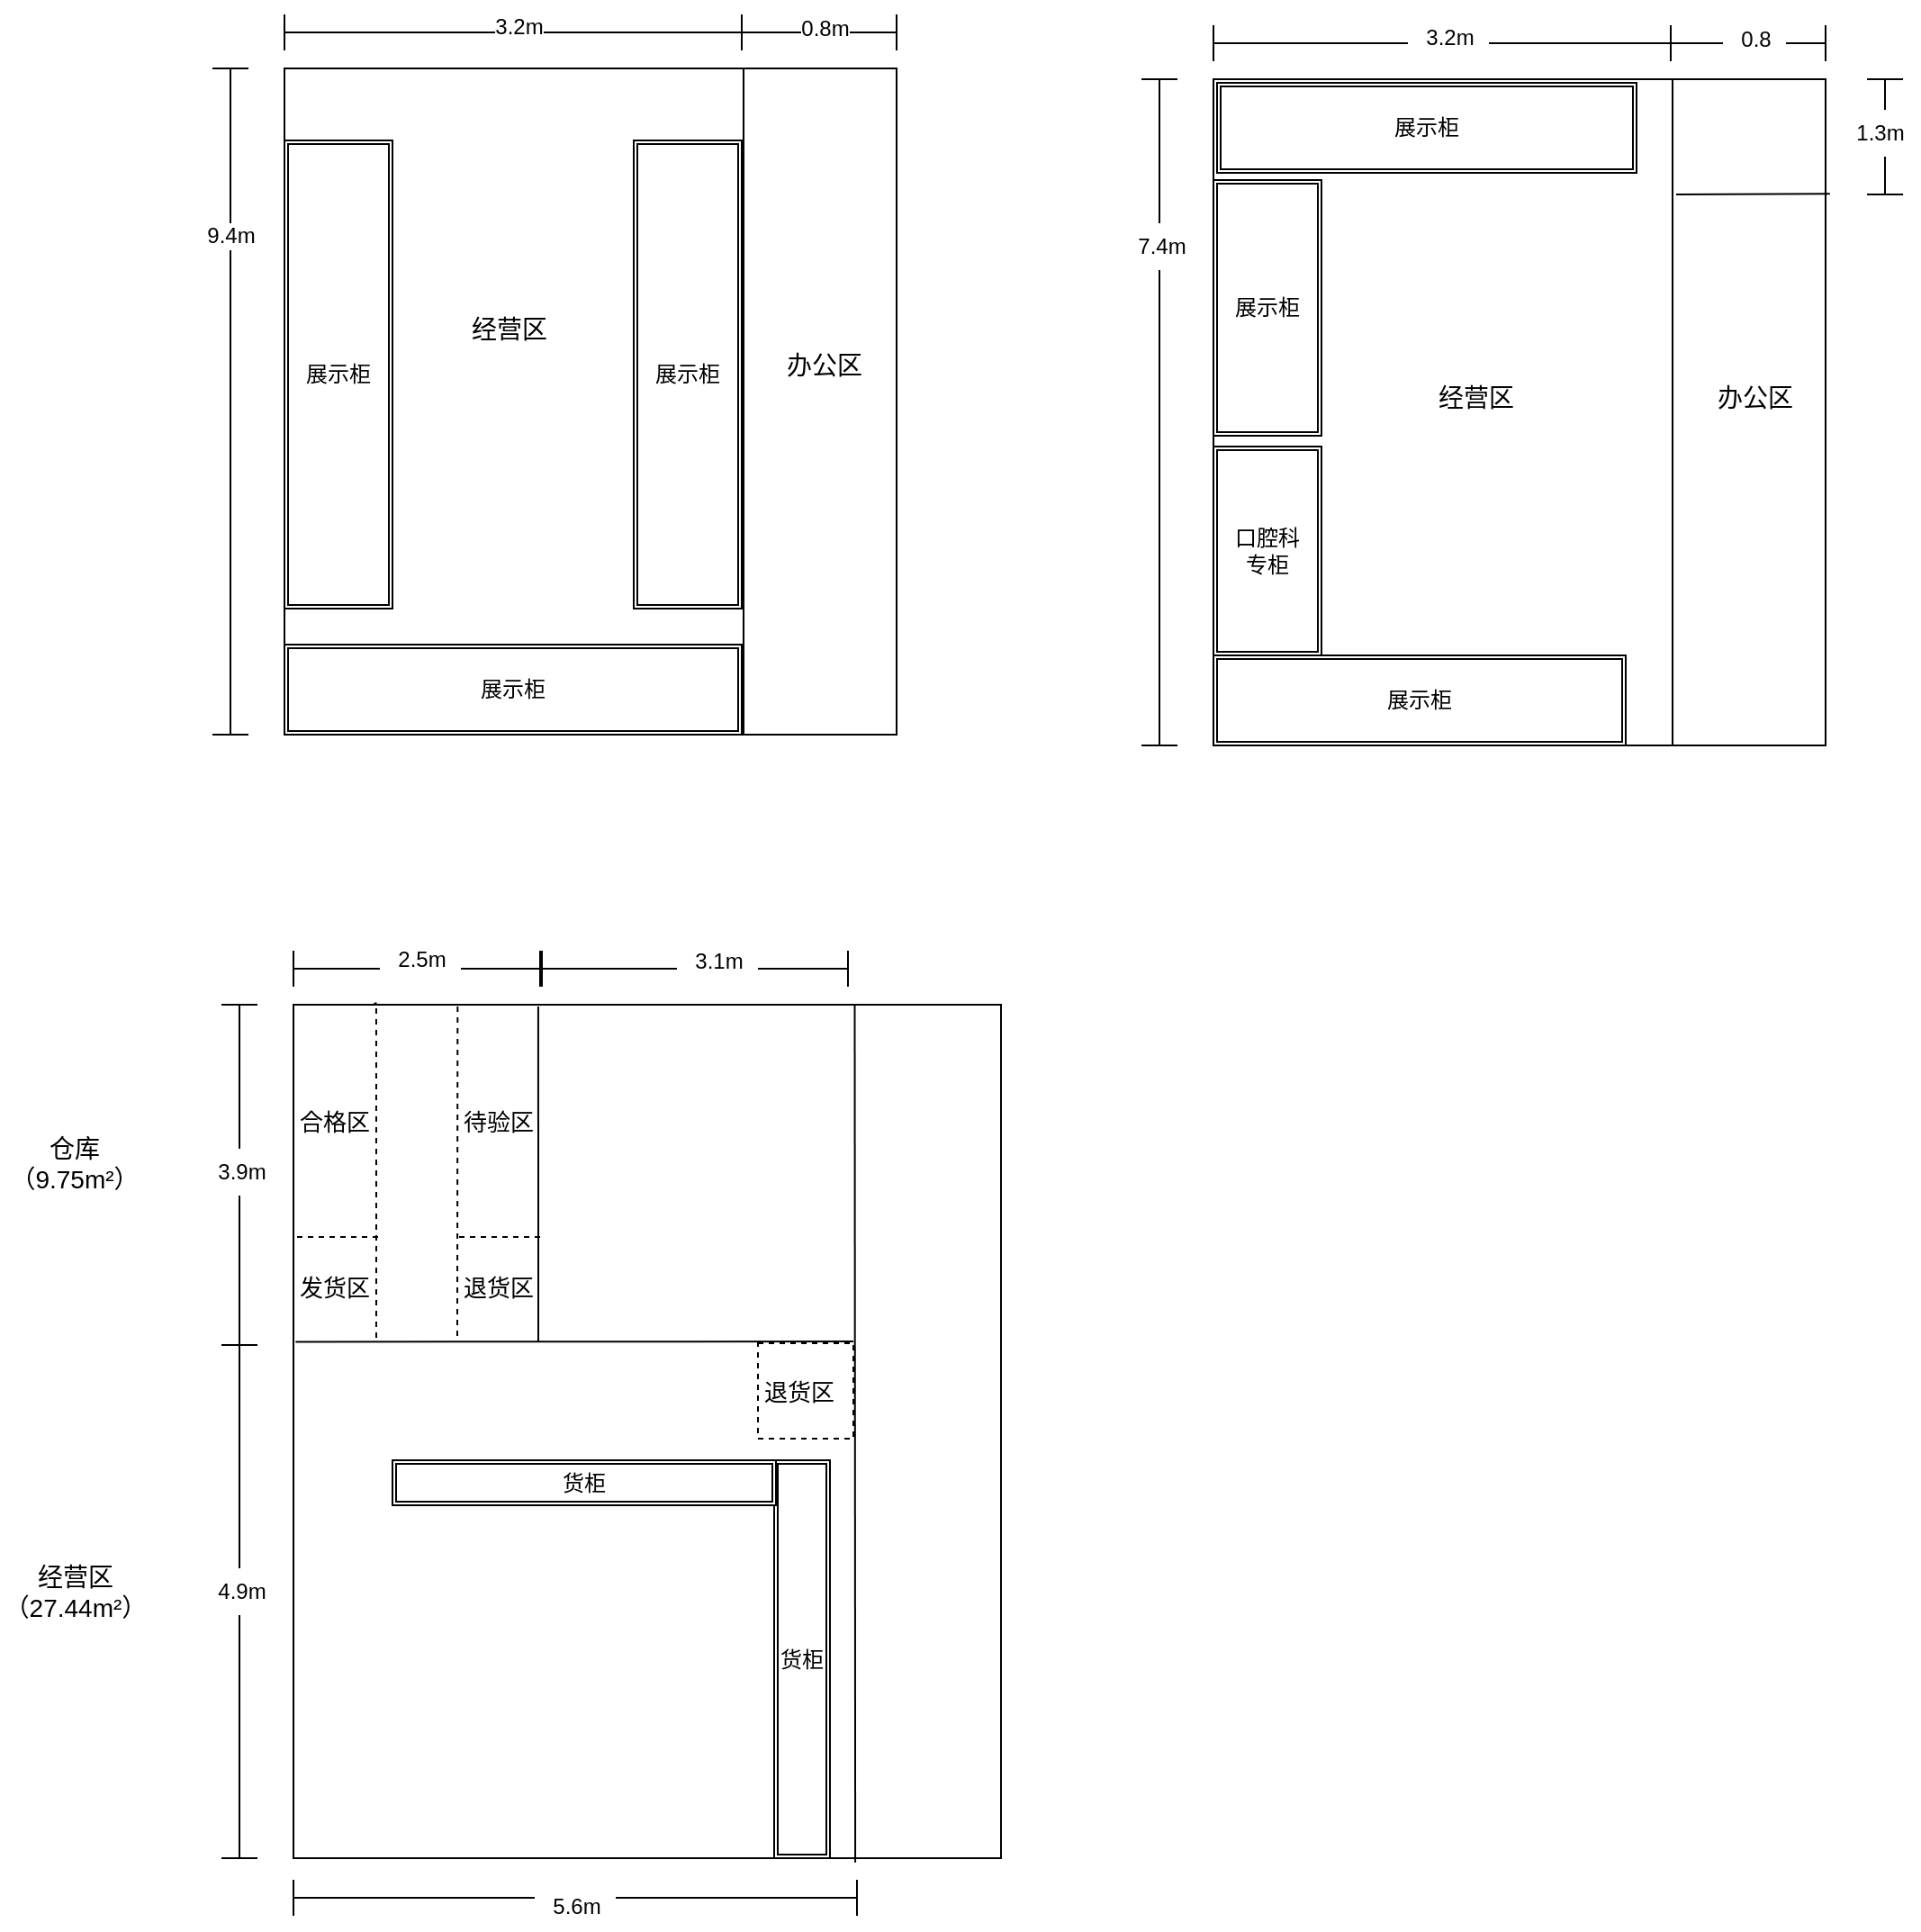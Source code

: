<mxfile version="24.2.1" type="github">
  <diagram name="第 1 页" id="Z-B9GPo6lg7uLuRhSohc">
    <mxGraphModel dx="954" dy="541" grid="0" gridSize="10" guides="1" tooltips="1" connect="1" arrows="1" fold="1" page="0" pageScale="1" pageWidth="827" pageHeight="1169" math="0" shadow="0">
      <root>
        <mxCell id="0" />
        <mxCell id="1" parent="0" />
        <mxCell id="mRxpKOq9cnGKZ9Mrb7sG-1" value="" style="rounded=0;whiteSpace=wrap;html=1;" parent="1" vertex="1">
          <mxGeometry x="200" y="90" width="340" height="370" as="geometry" />
        </mxCell>
        <mxCell id="mRxpKOq9cnGKZ9Mrb7sG-3" value="办公区" style="text;html=1;align=center;verticalAlign=middle;whiteSpace=wrap;rounded=0;fontSize=14;" parent="1" vertex="1">
          <mxGeometry x="470" y="240" width="60" height="30" as="geometry" />
        </mxCell>
        <mxCell id="mRxpKOq9cnGKZ9Mrb7sG-4" value="经营区" style="text;html=1;align=center;verticalAlign=middle;whiteSpace=wrap;rounded=0;fontSize=14;" parent="1" vertex="1">
          <mxGeometry x="295" y="220" width="60" height="30" as="geometry" />
        </mxCell>
        <mxCell id="mRxpKOq9cnGKZ9Mrb7sG-5" value="" style="shape=crossbar;whiteSpace=wrap;html=1;rounded=1;direction=south;" parent="1" vertex="1">
          <mxGeometry x="160" y="90" width="20" height="370" as="geometry" />
        </mxCell>
        <mxCell id="mRxpKOq9cnGKZ9Mrb7sG-7" value="9.4m" style="text;html=1;align=center;verticalAlign=middle;resizable=0;points=[];autosize=1;strokeColor=none;fillColor=none;labelBackgroundColor=default;" parent="1" vertex="1">
          <mxGeometry x="145" y="168" width="50" height="30" as="geometry" />
        </mxCell>
        <mxCell id="mRxpKOq9cnGKZ9Mrb7sG-10" value="" style="shape=crossbar;whiteSpace=wrap;html=1;rounded=1;" parent="1" vertex="1">
          <mxGeometry x="200" y="60" width="254" height="20" as="geometry" />
        </mxCell>
        <mxCell id="mRxpKOq9cnGKZ9Mrb7sG-11" value="3.2m" style="text;html=1;align=center;verticalAlign=middle;resizable=0;points=[];autosize=1;strokeColor=none;fillColor=none;labelBackgroundColor=default;" parent="1" vertex="1">
          <mxGeometry x="305" y="52" width="50" height="30" as="geometry" />
        </mxCell>
        <mxCell id="mRxpKOq9cnGKZ9Mrb7sG-12" value="" style="endArrow=none;html=1;rounded=0;" parent="1" source="mRxpKOq9cnGKZ9Mrb7sG-1" edge="1">
          <mxGeometry width="50" height="50" relative="1" as="geometry">
            <mxPoint x="400" y="140" as="sourcePoint" />
            <mxPoint x="450" y="90" as="targetPoint" />
          </mxGeometry>
        </mxCell>
        <mxCell id="mRxpKOq9cnGKZ9Mrb7sG-13" value="" style="endArrow=none;html=1;rounded=0;" parent="1" source="mRxpKOq9cnGKZ9Mrb7sG-1" edge="1">
          <mxGeometry width="50" height="50" relative="1" as="geometry">
            <mxPoint x="400" y="140" as="sourcePoint" />
            <mxPoint x="450" y="90" as="targetPoint" />
          </mxGeometry>
        </mxCell>
        <mxCell id="mRxpKOq9cnGKZ9Mrb7sG-14" value="" style="endArrow=none;html=1;rounded=0;" parent="1" target="mRxpKOq9cnGKZ9Mrb7sG-1" edge="1">
          <mxGeometry width="50" height="50" relative="1" as="geometry">
            <mxPoint x="450" y="460" as="sourcePoint" />
            <mxPoint x="500" y="410" as="targetPoint" />
          </mxGeometry>
        </mxCell>
        <mxCell id="mRxpKOq9cnGKZ9Mrb7sG-15" value="" style="endArrow=none;html=1;rounded=0;exitX=0.75;exitY=0;exitDx=0;exitDy=0;entryX=0.75;entryY=1;entryDx=0;entryDy=0;" parent="1" source="mRxpKOq9cnGKZ9Mrb7sG-1" target="mRxpKOq9cnGKZ9Mrb7sG-1" edge="1">
          <mxGeometry width="50" height="50" relative="1" as="geometry">
            <mxPoint x="390" y="290" as="sourcePoint" />
            <mxPoint x="440" y="240" as="targetPoint" />
          </mxGeometry>
        </mxCell>
        <mxCell id="mRxpKOq9cnGKZ9Mrb7sG-16" value="" style="shape=crossbar;whiteSpace=wrap;html=1;rounded=1;" parent="1" vertex="1">
          <mxGeometry x="454" y="60" width="86" height="20" as="geometry" />
        </mxCell>
        <mxCell id="mRxpKOq9cnGKZ9Mrb7sG-17" value="0.8m" style="text;html=1;align=center;verticalAlign=middle;resizable=0;points=[];autosize=1;strokeColor=none;fillColor=none;labelBackgroundColor=default;" parent="1" vertex="1">
          <mxGeometry x="475" y="53" width="50" height="30" as="geometry" />
        </mxCell>
        <mxCell id="mRxpKOq9cnGKZ9Mrb7sG-18" value="展示柜" style="shape=ext;double=1;rounded=0;whiteSpace=wrap;html=1;" parent="1" vertex="1">
          <mxGeometry x="200" y="130" width="60" height="260" as="geometry" />
        </mxCell>
        <mxCell id="mRxpKOq9cnGKZ9Mrb7sG-19" value="展示柜" style="shape=ext;double=1;rounded=0;whiteSpace=wrap;html=1;" parent="1" vertex="1">
          <mxGeometry x="394" y="130" width="60" height="260" as="geometry" />
        </mxCell>
        <mxCell id="mRxpKOq9cnGKZ9Mrb7sG-20" value="展示柜" style="shape=ext;double=1;rounded=0;whiteSpace=wrap;html=1;" parent="1" vertex="1">
          <mxGeometry x="200" y="410" width="254" height="50" as="geometry" />
        </mxCell>
        <mxCell id="AbtzzDSf9mE-Rb6gtzmR-1" value="" style="rounded=0;whiteSpace=wrap;html=1;" parent="1" vertex="1">
          <mxGeometry x="205" y="610" width="393" height="474" as="geometry" />
        </mxCell>
        <mxCell id="AbtzzDSf9mE-Rb6gtzmR-3" value="经营区&lt;div&gt;（27.44m²）&lt;/div&gt;" style="text;html=1;align=center;verticalAlign=middle;whiteSpace=wrap;rounded=0;fontSize=14;" parent="1" vertex="1">
          <mxGeometry x="42" y="921" width="84" height="30" as="geometry" />
        </mxCell>
        <mxCell id="AbtzzDSf9mE-Rb6gtzmR-4" value="" style="shape=crossbar;whiteSpace=wrap;html=1;rounded=1;direction=south;" parent="1" vertex="1">
          <mxGeometry x="165" y="610" width="20" height="189" as="geometry" />
        </mxCell>
        <mxCell id="AbtzzDSf9mE-Rb6gtzmR-5" value="3.9m" style="text;html=1;align=center;verticalAlign=middle;resizable=0;points=[];autosize=1;strokeColor=none;fillColor=default;labelBackgroundColor=default;" parent="1" vertex="1">
          <mxGeometry x="153" y="690" width="45" height="26" as="geometry" />
        </mxCell>
        <mxCell id="AbtzzDSf9mE-Rb6gtzmR-6" value="" style="shape=crossbar;whiteSpace=wrap;html=1;rounded=1;" parent="1" vertex="1">
          <mxGeometry x="205" y="580" width="137" height="20" as="geometry" />
        </mxCell>
        <mxCell id="AbtzzDSf9mE-Rb6gtzmR-8" value="" style="endArrow=none;html=1;rounded=0;" parent="1" source="AbtzzDSf9mE-Rb6gtzmR-1" edge="1">
          <mxGeometry width="50" height="50" relative="1" as="geometry">
            <mxPoint x="405" y="660" as="sourcePoint" />
            <mxPoint x="455" y="610" as="targetPoint" />
          </mxGeometry>
        </mxCell>
        <mxCell id="AbtzzDSf9mE-Rb6gtzmR-9" value="" style="endArrow=none;html=1;rounded=0;" parent="1" source="AbtzzDSf9mE-Rb6gtzmR-1" edge="1">
          <mxGeometry width="50" height="50" relative="1" as="geometry">
            <mxPoint x="405" y="660" as="sourcePoint" />
            <mxPoint x="455" y="610" as="targetPoint" />
          </mxGeometry>
        </mxCell>
        <mxCell id="AbtzzDSf9mE-Rb6gtzmR-11" value="" style="endArrow=none;html=1;rounded=0;exitX=0.75;exitY=0;exitDx=0;exitDy=0;entryX=0.794;entryY=1.005;entryDx=0;entryDy=0;entryPerimeter=0;" parent="1" target="AbtzzDSf9mE-Rb6gtzmR-1" edge="1">
          <mxGeometry width="50" height="50" relative="1" as="geometry">
            <mxPoint x="516.75" y="610" as="sourcePoint" />
            <mxPoint x="516.75" y="980" as="targetPoint" />
          </mxGeometry>
        </mxCell>
        <mxCell id="AbtzzDSf9mE-Rb6gtzmR-12" value="" style="shape=crossbar;whiteSpace=wrap;html=1;rounded=1;" parent="1" vertex="1">
          <mxGeometry x="343" y="580" width="170" height="20" as="geometry" />
        </mxCell>
        <mxCell id="AbtzzDSf9mE-Rb6gtzmR-13" value="3.1m" style="text;html=1;align=center;verticalAlign=middle;resizable=0;points=[];autosize=1;strokeColor=none;fillColor=default;labelBackgroundColor=default;" parent="1" vertex="1">
          <mxGeometry x="418" y="573" width="45" height="26" as="geometry" />
        </mxCell>
        <mxCell id="AbtzzDSf9mE-Rb6gtzmR-15" value="货柜" style="shape=ext;double=1;rounded=0;whiteSpace=wrap;html=1;" parent="1" vertex="1">
          <mxGeometry x="472" y="863" width="31" height="221" as="geometry" />
        </mxCell>
        <mxCell id="AbtzzDSf9mE-Rb6gtzmR-16" value="货柜" style="shape=ext;double=1;rounded=0;whiteSpace=wrap;html=1;" parent="1" vertex="1">
          <mxGeometry x="260" y="863" width="213" height="25" as="geometry" />
        </mxCell>
        <mxCell id="AbtzzDSf9mE-Rb6gtzmR-19" value="2.5m" style="text;html=1;align=center;verticalAlign=middle;resizable=0;points=[];autosize=1;strokeColor=none;fillColor=default;" parent="1" vertex="1">
          <mxGeometry x="253" y="572" width="45" height="26" as="geometry" />
        </mxCell>
        <mxCell id="AbtzzDSf9mE-Rb6gtzmR-20" value="" style="endArrow=none;html=1;rounded=0;" parent="1" target="AbtzzDSf9mE-Rb6gtzmR-1" edge="1">
          <mxGeometry width="50" height="50" relative="1" as="geometry">
            <mxPoint x="205" y="804" as="sourcePoint" />
            <mxPoint x="255" y="754" as="targetPoint" />
          </mxGeometry>
        </mxCell>
        <mxCell id="AbtzzDSf9mE-Rb6gtzmR-21" value="" style="endArrow=none;html=1;rounded=0;exitX=0.003;exitY=0.395;exitDx=0;exitDy=0;exitPerimeter=0;" parent="1" source="AbtzzDSf9mE-Rb6gtzmR-1" edge="1">
          <mxGeometry width="50" height="50" relative="1" as="geometry">
            <mxPoint x="236" y="805" as="sourcePoint" />
            <mxPoint x="516" y="797" as="targetPoint" />
          </mxGeometry>
        </mxCell>
        <mxCell id="AbtzzDSf9mE-Rb6gtzmR-22" value="" style="endArrow=none;html=1;rounded=0;entryX=0.346;entryY=0.002;entryDx=0;entryDy=0;entryPerimeter=0;" parent="1" target="AbtzzDSf9mE-Rb6gtzmR-1" edge="1">
          <mxGeometry width="50" height="50" relative="1" as="geometry">
            <mxPoint x="341" y="797" as="sourcePoint" />
            <mxPoint x="349" y="654" as="targetPoint" />
          </mxGeometry>
        </mxCell>
        <mxCell id="AbtzzDSf9mE-Rb6gtzmR-23" value="" style="endArrow=none;dashed=1;html=1;dashPattern=1 3;strokeWidth=2;rounded=0;" parent="1" source="AbtzzDSf9mE-Rb6gtzmR-1" edge="1">
          <mxGeometry width="50" height="50" relative="1" as="geometry">
            <mxPoint x="200" y="659" as="sourcePoint" />
            <mxPoint x="250" y="609" as="targetPoint" />
          </mxGeometry>
        </mxCell>
        <mxCell id="AbtzzDSf9mE-Rb6gtzmR-25" value="" style="endArrow=none;dashed=1;html=1;strokeWidth=1;rounded=0;entryX=0.117;entryY=0.001;entryDx=0;entryDy=0;entryPerimeter=0;" parent="1" target="AbtzzDSf9mE-Rb6gtzmR-1" edge="1">
          <mxGeometry width="50" height="50" relative="1" as="geometry">
            <mxPoint x="251" y="795" as="sourcePoint" />
            <mxPoint x="294" y="672" as="targetPoint" />
          </mxGeometry>
        </mxCell>
        <mxCell id="AbtzzDSf9mE-Rb6gtzmR-26" value="" style="endArrow=none;dashed=1;html=1;strokeWidth=1;rounded=0;entryX=0.232;entryY=0.001;entryDx=0;entryDy=0;entryPerimeter=0;" parent="1" target="AbtzzDSf9mE-Rb6gtzmR-1" edge="1">
          <mxGeometry width="50" height="50" relative="1" as="geometry">
            <mxPoint x="296" y="794" as="sourcePoint" />
            <mxPoint x="261" y="620" as="targetPoint" />
          </mxGeometry>
        </mxCell>
        <mxCell id="AbtzzDSf9mE-Rb6gtzmR-27" value="" style="endArrow=none;dashed=1;html=1;strokeWidth=1;rounded=0;" parent="1" edge="1">
          <mxGeometry width="50" height="50" relative="1" as="geometry">
            <mxPoint x="297" y="739" as="sourcePoint" />
            <mxPoint x="343" y="739" as="targetPoint" />
          </mxGeometry>
        </mxCell>
        <mxCell id="AbtzzDSf9mE-Rb6gtzmR-28" value="待验区" style="text;html=1;align=center;verticalAlign=middle;whiteSpace=wrap;rounded=0;fontSize=13;" parent="1" vertex="1">
          <mxGeometry x="289" y="660" width="60" height="30" as="geometry" />
        </mxCell>
        <mxCell id="AbtzzDSf9mE-Rb6gtzmR-29" value="退货区" style="text;html=1;align=center;verticalAlign=middle;whiteSpace=wrap;rounded=0;fontSize=13;" parent="1" vertex="1">
          <mxGeometry x="289" y="752" width="60" height="30" as="geometry" />
        </mxCell>
        <mxCell id="AbtzzDSf9mE-Rb6gtzmR-30" value="合格区" style="text;html=1;align=center;verticalAlign=middle;whiteSpace=wrap;rounded=0;fontSize=13;" parent="1" vertex="1">
          <mxGeometry x="198" y="660" width="60" height="30" as="geometry" />
        </mxCell>
        <mxCell id="AbtzzDSf9mE-Rb6gtzmR-31" value="" style="whiteSpace=wrap;html=1;aspect=fixed;dashed=1;" parent="1" vertex="1">
          <mxGeometry x="463" y="798" width="53" height="53" as="geometry" />
        </mxCell>
        <mxCell id="AbtzzDSf9mE-Rb6gtzmR-34" value="退货区" style="text;html=1;align=center;verticalAlign=middle;whiteSpace=wrap;rounded=0;fontSize=13;" parent="1" vertex="1">
          <mxGeometry x="456" y="809.5" width="60" height="30" as="geometry" />
        </mxCell>
        <mxCell id="AbtzzDSf9mE-Rb6gtzmR-35" value="" style="shape=crossbar;whiteSpace=wrap;html=1;rounded=1;direction=south;" parent="1" vertex="1">
          <mxGeometry x="165" y="799" width="20" height="285" as="geometry" />
        </mxCell>
        <mxCell id="AbtzzDSf9mE-Rb6gtzmR-36" value="4.9m" style="text;html=1;align=center;verticalAlign=middle;resizable=0;points=[];autosize=1;strokeColor=none;fillColor=default;labelBackgroundColor=default;" parent="1" vertex="1">
          <mxGeometry x="153" y="923" width="45" height="26" as="geometry" />
        </mxCell>
        <mxCell id="AbtzzDSf9mE-Rb6gtzmR-37" value="" style="shape=crossbar;whiteSpace=wrap;html=1;rounded=1;" parent="1" vertex="1">
          <mxGeometry x="205" y="1096" width="313" height="20" as="geometry" />
        </mxCell>
        <mxCell id="AbtzzDSf9mE-Rb6gtzmR-38" value="5.6m" style="text;html=1;align=center;verticalAlign=middle;resizable=0;points=[];autosize=1;strokeColor=none;fillColor=default;labelBackgroundColor=default;" parent="1" vertex="1">
          <mxGeometry x="339" y="1098" width="45" height="26" as="geometry" />
        </mxCell>
        <mxCell id="AbtzzDSf9mE-Rb6gtzmR-39" value="仓库&lt;div&gt;（9.75m²）&lt;/div&gt;" style="text;html=1;align=center;verticalAlign=middle;whiteSpace=wrap;rounded=0;fontSize=14;" parent="1" vertex="1">
          <mxGeometry x="43" y="683" width="81" height="30" as="geometry" />
        </mxCell>
        <mxCell id="AbtzzDSf9mE-Rb6gtzmR-40" value="" style="endArrow=none;dashed=1;html=1;strokeWidth=1;rounded=0;" parent="1" edge="1">
          <mxGeometry width="50" height="50" relative="1" as="geometry">
            <mxPoint x="207" y="739" as="sourcePoint" />
            <mxPoint x="253" y="739" as="targetPoint" />
          </mxGeometry>
        </mxCell>
        <mxCell id="AbtzzDSf9mE-Rb6gtzmR-41" value="发货区" style="text;html=1;align=center;verticalAlign=middle;whiteSpace=wrap;rounded=0;fontSize=13;" parent="1" vertex="1">
          <mxGeometry x="198" y="752" width="60" height="30" as="geometry" />
        </mxCell>
        <mxCell id="Akqk1PsO7k6nNeHA24I_-1" value="" style="rounded=0;whiteSpace=wrap;html=1;" parent="1" vertex="1">
          <mxGeometry x="716" y="96" width="340" height="370" as="geometry" />
        </mxCell>
        <mxCell id="Akqk1PsO7k6nNeHA24I_-2" value="办公区" style="text;html=1;align=center;verticalAlign=middle;whiteSpace=wrap;rounded=0;fontSize=14;" parent="1" vertex="1">
          <mxGeometry x="986.5" y="258" width="60" height="30" as="geometry" />
        </mxCell>
        <mxCell id="Akqk1PsO7k6nNeHA24I_-3" value="经营区" style="text;html=1;align=center;verticalAlign=middle;whiteSpace=wrap;rounded=0;fontSize=14;" parent="1" vertex="1">
          <mxGeometry x="832" y="258" width="60" height="30" as="geometry" />
        </mxCell>
        <mxCell id="Akqk1PsO7k6nNeHA24I_-4" value="" style="shape=crossbar;whiteSpace=wrap;html=1;rounded=1;direction=south;" parent="1" vertex="1">
          <mxGeometry x="676" y="96" width="20" height="370" as="geometry" />
        </mxCell>
        <mxCell id="Akqk1PsO7k6nNeHA24I_-5" value="7.4m" style="text;html=1;align=center;verticalAlign=middle;resizable=0;points=[];autosize=1;strokeColor=none;fillColor=default;labelBackgroundColor=default;" parent="1" vertex="1">
          <mxGeometry x="664" y="176" width="45" height="26" as="geometry" />
        </mxCell>
        <mxCell id="Akqk1PsO7k6nNeHA24I_-6" value="" style="shape=crossbar;whiteSpace=wrap;html=1;rounded=1;" parent="1" vertex="1">
          <mxGeometry x="716" y="66" width="254" height="20" as="geometry" />
        </mxCell>
        <mxCell id="Akqk1PsO7k6nNeHA24I_-7" value="3.2m" style="text;html=1;align=center;verticalAlign=middle;resizable=0;points=[];autosize=1;strokeColor=none;fillColor=default;labelBackgroundColor=default;" parent="1" vertex="1">
          <mxGeometry x="824" y="60" width="45" height="26" as="geometry" />
        </mxCell>
        <mxCell id="Akqk1PsO7k6nNeHA24I_-8" value="" style="endArrow=none;html=1;rounded=0;" parent="1" source="Akqk1PsO7k6nNeHA24I_-1" edge="1">
          <mxGeometry width="50" height="50" relative="1" as="geometry">
            <mxPoint x="916" y="146" as="sourcePoint" />
            <mxPoint x="966" y="96" as="targetPoint" />
          </mxGeometry>
        </mxCell>
        <mxCell id="Akqk1PsO7k6nNeHA24I_-9" value="" style="endArrow=none;html=1;rounded=0;" parent="1" source="Akqk1PsO7k6nNeHA24I_-1" edge="1">
          <mxGeometry width="50" height="50" relative="1" as="geometry">
            <mxPoint x="916" y="146" as="sourcePoint" />
            <mxPoint x="966" y="96" as="targetPoint" />
          </mxGeometry>
        </mxCell>
        <mxCell id="Akqk1PsO7k6nNeHA24I_-10" value="" style="endArrow=none;html=1;rounded=0;" parent="1" target="Akqk1PsO7k6nNeHA24I_-1" edge="1">
          <mxGeometry width="50" height="50" relative="1" as="geometry">
            <mxPoint x="966" y="466" as="sourcePoint" />
            <mxPoint x="1016" y="416" as="targetPoint" />
          </mxGeometry>
        </mxCell>
        <mxCell id="Akqk1PsO7k6nNeHA24I_-11" value="" style="endArrow=none;html=1;rounded=0;exitX=0.75;exitY=0;exitDx=0;exitDy=0;entryX=0.75;entryY=1;entryDx=0;entryDy=0;" parent="1" source="Akqk1PsO7k6nNeHA24I_-1" target="Akqk1PsO7k6nNeHA24I_-1" edge="1">
          <mxGeometry width="50" height="50" relative="1" as="geometry">
            <mxPoint x="906" y="296" as="sourcePoint" />
            <mxPoint x="956" y="246" as="targetPoint" />
          </mxGeometry>
        </mxCell>
        <mxCell id="Akqk1PsO7k6nNeHA24I_-12" value="" style="shape=crossbar;whiteSpace=wrap;html=1;rounded=1;" parent="1" vertex="1">
          <mxGeometry x="970" y="66" width="86" height="20" as="geometry" />
        </mxCell>
        <mxCell id="Akqk1PsO7k6nNeHA24I_-13" value="0.8" style="text;html=1;align=center;verticalAlign=middle;resizable=0;points=[];autosize=1;strokeColor=none;fillColor=default;labelBackgroundColor=default;" parent="1" vertex="1">
          <mxGeometry x="999" y="61" width="35" height="26" as="geometry" />
        </mxCell>
        <mxCell id="Akqk1PsO7k6nNeHA24I_-14" value="展示柜" style="shape=ext;double=1;rounded=0;whiteSpace=wrap;html=1;" parent="1" vertex="1">
          <mxGeometry x="716" y="152" width="60" height="142" as="geometry" />
        </mxCell>
        <mxCell id="Akqk1PsO7k6nNeHA24I_-15" value="展示柜" style="shape=ext;double=1;rounded=0;whiteSpace=wrap;html=1;" parent="1" vertex="1">
          <mxGeometry x="718" y="98" width="233" height="50" as="geometry" />
        </mxCell>
        <mxCell id="Akqk1PsO7k6nNeHA24I_-16" value="展示柜" style="shape=ext;double=1;rounded=0;whiteSpace=wrap;html=1;" parent="1" vertex="1">
          <mxGeometry x="716" y="416" width="229" height="50" as="geometry" />
        </mxCell>
        <mxCell id="Akqk1PsO7k6nNeHA24I_-17" value="" style="endArrow=none;html=1;rounded=0;entryX=1.007;entryY=0.172;entryDx=0;entryDy=0;entryPerimeter=0;" parent="1" target="Akqk1PsO7k6nNeHA24I_-1" edge="1">
          <mxGeometry width="50" height="50" relative="1" as="geometry">
            <mxPoint x="973" y="160" as="sourcePoint" />
            <mxPoint x="1022" y="110" as="targetPoint" />
          </mxGeometry>
        </mxCell>
        <mxCell id="Akqk1PsO7k6nNeHA24I_-18" value="" style="shape=crossbar;whiteSpace=wrap;html=1;rounded=1;direction=south;" parent="1" vertex="1">
          <mxGeometry x="1079" y="96" width="20" height="64" as="geometry" />
        </mxCell>
        <mxCell id="Akqk1PsO7k6nNeHA24I_-19" value="1.3m" style="text;html=1;align=center;verticalAlign=middle;resizable=0;points=[];autosize=1;strokeColor=none;fillColor=default;" parent="1" vertex="1">
          <mxGeometry x="1063" y="113" width="45" height="26" as="geometry" />
        </mxCell>
        <mxCell id="W3PNJEltSO5biAEEUw6K-1" value="口腔科&lt;div&gt;专柜&lt;/div&gt;" style="shape=ext;double=1;rounded=0;whiteSpace=wrap;html=1;" vertex="1" parent="1">
          <mxGeometry x="716" y="300" width="60" height="116" as="geometry" />
        </mxCell>
      </root>
    </mxGraphModel>
  </diagram>
</mxfile>
